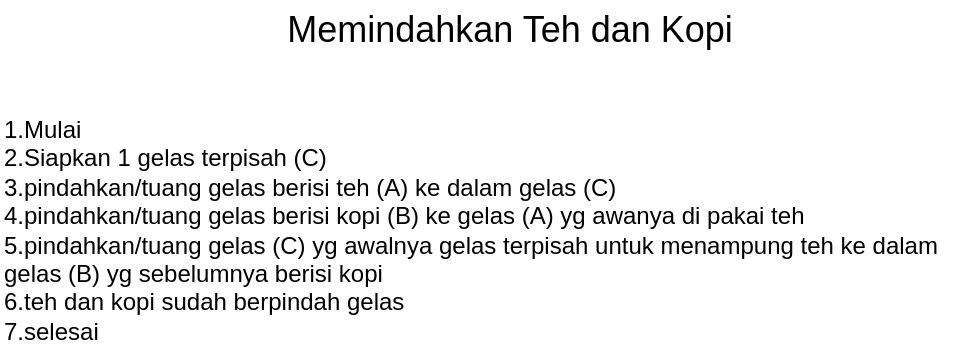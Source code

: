 <mxfile version="22.0.6" type="device">
  <diagram name="Page-1" id="fKZ66mpuYyGRmzDu6OwM">
    <mxGraphModel dx="880" dy="468" grid="1" gridSize="10" guides="1" tooltips="1" connect="1" arrows="1" fold="1" page="1" pageScale="1" pageWidth="850" pageHeight="1100" math="0" shadow="0">
      <root>
        <mxCell id="0" />
        <mxCell id="1" parent="0" />
        <mxCell id="3tdsjA9lhf8h-4wwI8YC-1" value="Memindahkan Teh dan Kopi" style="text;html=1;strokeColor=none;fillColor=none;align=center;verticalAlign=middle;whiteSpace=wrap;rounded=0;fontSize=18;" vertex="1" parent="1">
          <mxGeometry x="310" y="110" width="230" height="30" as="geometry" />
        </mxCell>
        <mxCell id="3tdsjA9lhf8h-4wwI8YC-2" value="1.Mulai&lt;br&gt;&lt;div style=&quot;&quot;&gt;&lt;span style=&quot;background-color: initial;&quot;&gt;2.Siapkan 1 gelas terpisah (C)&lt;/span&gt;&lt;/div&gt;&lt;div style=&quot;&quot;&gt;&lt;span style=&quot;background-color: initial;&quot;&gt;3.pindahkan/tuang gelas berisi teh (A) ke dalam gelas (C)&lt;/span&gt;&lt;/div&gt;&lt;div style=&quot;&quot;&gt;&lt;span style=&quot;background-color: initial;&quot;&gt;4.pindahkan/tuang gelas berisi kopi (B) ke gelas (A) yg awanya di pakai teh&amp;nbsp;&lt;/span&gt;&lt;/div&gt;&lt;div style=&quot;&quot;&gt;&lt;span style=&quot;background-color: initial;&quot;&gt;5.pindahkan/tuang gelas (C) yg awalnya gelas terpisah untuk menampung teh ke dalam gelas (B) yg sebelumnya berisi kopi&lt;/span&gt;&lt;/div&gt;&lt;div style=&quot;&quot;&gt;&lt;span style=&quot;background-color: initial;&quot;&gt;6.teh dan kopi sudah berpindah gelas&lt;/span&gt;&lt;/div&gt;&lt;div style=&quot;&quot;&gt;&lt;span style=&quot;background-color: initial;&quot;&gt;7.selesai&lt;/span&gt;&lt;/div&gt;" style="text;html=1;strokeColor=none;fillColor=none;align=left;verticalAlign=middle;whiteSpace=wrap;rounded=0;" vertex="1" parent="1">
          <mxGeometry x="170" y="160" width="480" height="130" as="geometry" />
        </mxCell>
      </root>
    </mxGraphModel>
  </diagram>
</mxfile>
